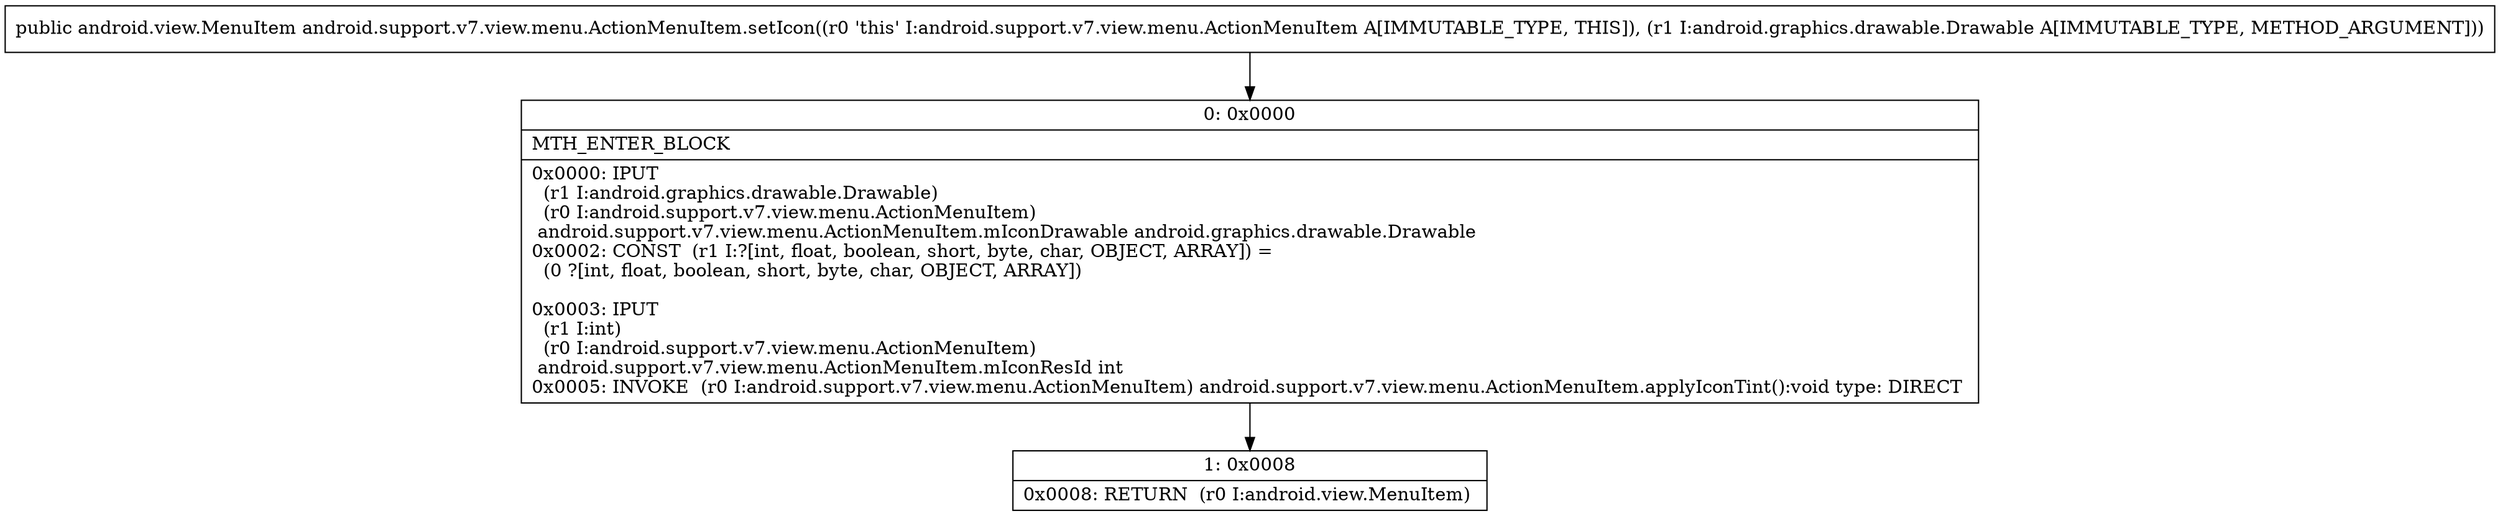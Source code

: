 digraph "CFG forandroid.support.v7.view.menu.ActionMenuItem.setIcon(Landroid\/graphics\/drawable\/Drawable;)Landroid\/view\/MenuItem;" {
Node_0 [shape=record,label="{0\:\ 0x0000|MTH_ENTER_BLOCK\l|0x0000: IPUT  \l  (r1 I:android.graphics.drawable.Drawable)\l  (r0 I:android.support.v7.view.menu.ActionMenuItem)\l android.support.v7.view.menu.ActionMenuItem.mIconDrawable android.graphics.drawable.Drawable \l0x0002: CONST  (r1 I:?[int, float, boolean, short, byte, char, OBJECT, ARRAY]) = \l  (0 ?[int, float, boolean, short, byte, char, OBJECT, ARRAY])\l \l0x0003: IPUT  \l  (r1 I:int)\l  (r0 I:android.support.v7.view.menu.ActionMenuItem)\l android.support.v7.view.menu.ActionMenuItem.mIconResId int \l0x0005: INVOKE  (r0 I:android.support.v7.view.menu.ActionMenuItem) android.support.v7.view.menu.ActionMenuItem.applyIconTint():void type: DIRECT \l}"];
Node_1 [shape=record,label="{1\:\ 0x0008|0x0008: RETURN  (r0 I:android.view.MenuItem) \l}"];
MethodNode[shape=record,label="{public android.view.MenuItem android.support.v7.view.menu.ActionMenuItem.setIcon((r0 'this' I:android.support.v7.view.menu.ActionMenuItem A[IMMUTABLE_TYPE, THIS]), (r1 I:android.graphics.drawable.Drawable A[IMMUTABLE_TYPE, METHOD_ARGUMENT])) }"];
MethodNode -> Node_0;
Node_0 -> Node_1;
}

